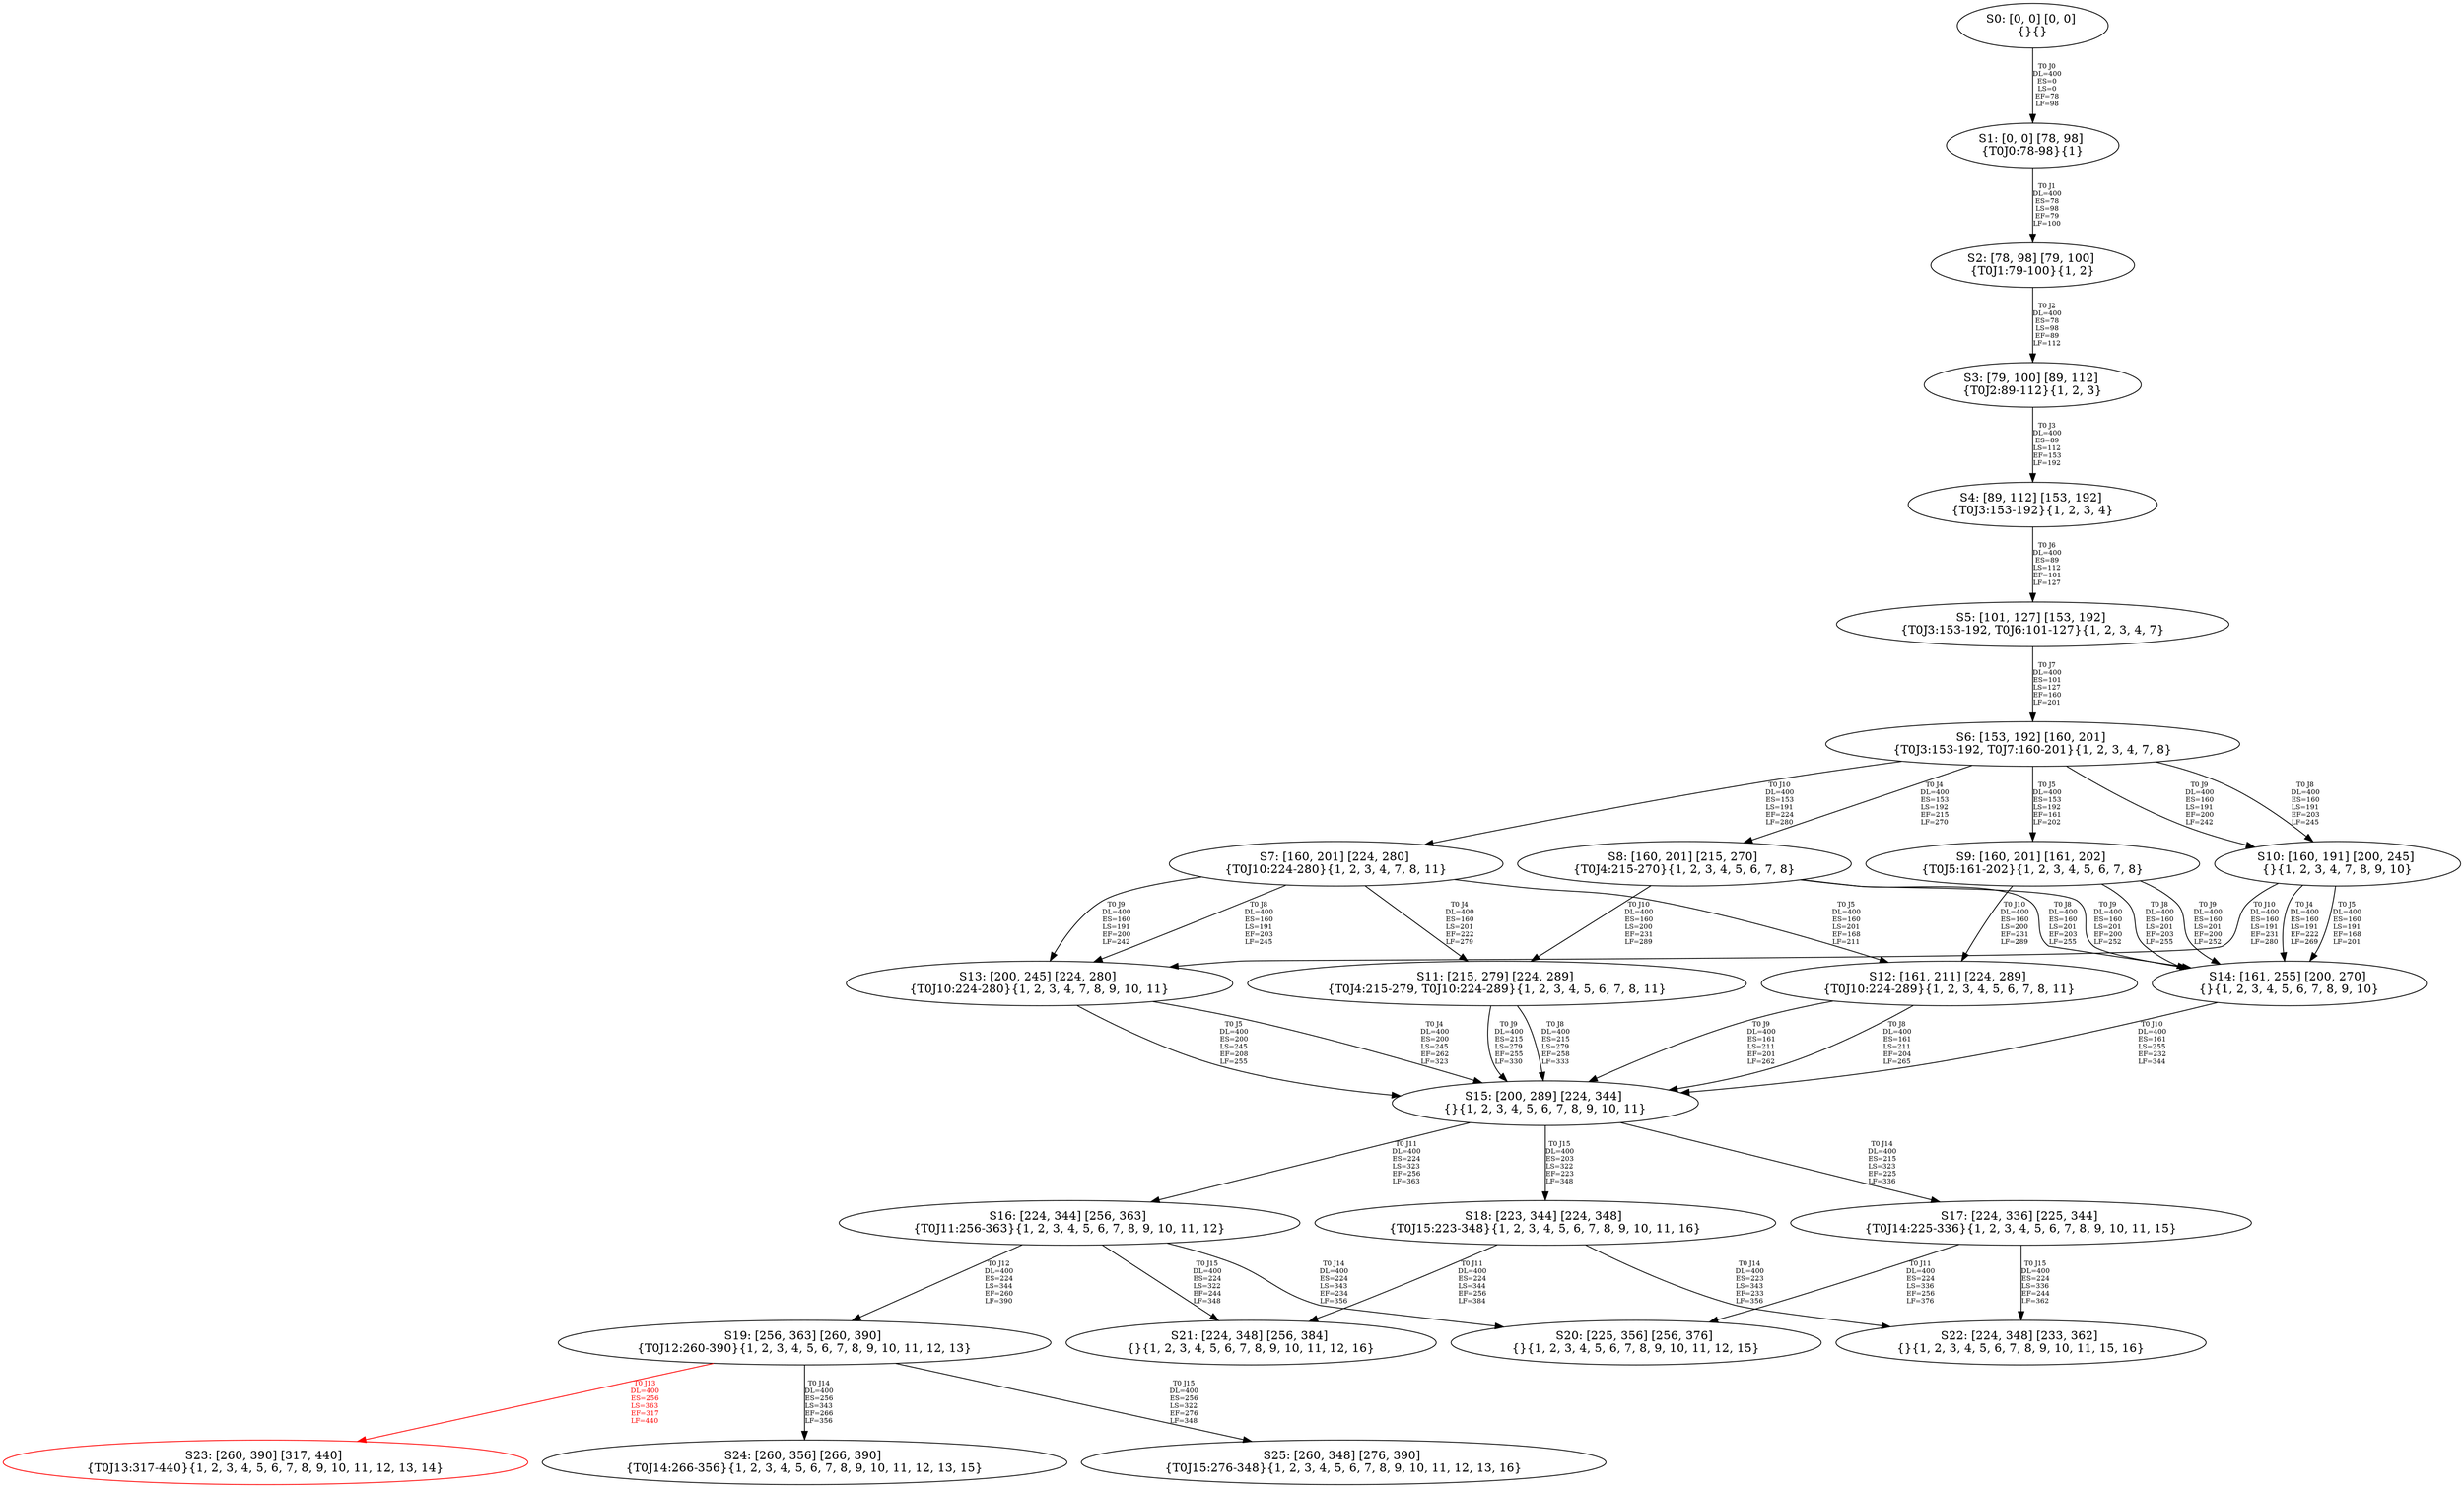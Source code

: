 digraph {
	S0[label="S0: [0, 0] [0, 0] \n{}{}"];
	S1[label="S1: [0, 0] [78, 98] \n{T0J0:78-98}{1}"];
	S2[label="S2: [78, 98] [79, 100] \n{T0J1:79-100}{1, 2}"];
	S3[label="S3: [79, 100] [89, 112] \n{T0J2:89-112}{1, 2, 3}"];
	S4[label="S4: [89, 112] [153, 192] \n{T0J3:153-192}{1, 2, 3, 4}"];
	S5[label="S5: [101, 127] [153, 192] \n{T0J3:153-192, T0J6:101-127}{1, 2, 3, 4, 7}"];
	S6[label="S6: [153, 192] [160, 201] \n{T0J3:153-192, T0J7:160-201}{1, 2, 3, 4, 7, 8}"];
	S7[label="S7: [160, 201] [224, 280] \n{T0J10:224-280}{1, 2, 3, 4, 7, 8, 11}"];
	S8[label="S8: [160, 201] [215, 270] \n{T0J4:215-270}{1, 2, 3, 4, 5, 6, 7, 8}"];
	S9[label="S9: [160, 201] [161, 202] \n{T0J5:161-202}{1, 2, 3, 4, 5, 6, 7, 8}"];
	S10[label="S10: [160, 191] [200, 245] \n{}{1, 2, 3, 4, 7, 8, 9, 10}"];
	S11[label="S11: [215, 279] [224, 289] \n{T0J4:215-279, T0J10:224-289}{1, 2, 3, 4, 5, 6, 7, 8, 11}"];
	S12[label="S12: [161, 211] [224, 289] \n{T0J10:224-289}{1, 2, 3, 4, 5, 6, 7, 8, 11}"];
	S13[label="S13: [200, 245] [224, 280] \n{T0J10:224-280}{1, 2, 3, 4, 7, 8, 9, 10, 11}"];
	S14[label="S14: [161, 255] [200, 270] \n{}{1, 2, 3, 4, 5, 6, 7, 8, 9, 10}"];
	S15[label="S15: [200, 289] [224, 344] \n{}{1, 2, 3, 4, 5, 6, 7, 8, 9, 10, 11}"];
	S16[label="S16: [224, 344] [256, 363] \n{T0J11:256-363}{1, 2, 3, 4, 5, 6, 7, 8, 9, 10, 11, 12}"];
	S17[label="S17: [224, 336] [225, 344] \n{T0J14:225-336}{1, 2, 3, 4, 5, 6, 7, 8, 9, 10, 11, 15}"];
	S18[label="S18: [223, 344] [224, 348] \n{T0J15:223-348}{1, 2, 3, 4, 5, 6, 7, 8, 9, 10, 11, 16}"];
	S19[label="S19: [256, 363] [260, 390] \n{T0J12:260-390}{1, 2, 3, 4, 5, 6, 7, 8, 9, 10, 11, 12, 13}"];
	S20[label="S20: [225, 356] [256, 376] \n{}{1, 2, 3, 4, 5, 6, 7, 8, 9, 10, 11, 12, 15}"];
	S21[label="S21: [224, 348] [256, 384] \n{}{1, 2, 3, 4, 5, 6, 7, 8, 9, 10, 11, 12, 16}"];
	S22[label="S22: [224, 348] [233, 362] \n{}{1, 2, 3, 4, 5, 6, 7, 8, 9, 10, 11, 15, 16}"];
	S23[label="S23: [260, 390] [317, 440] \n{T0J13:317-440}{1, 2, 3, 4, 5, 6, 7, 8, 9, 10, 11, 12, 13, 14}"];
	S24[label="S24: [260, 356] [266, 390] \n{T0J14:266-356}{1, 2, 3, 4, 5, 6, 7, 8, 9, 10, 11, 12, 13, 15}"];
	S25[label="S25: [260, 348] [276, 390] \n{T0J15:276-348}{1, 2, 3, 4, 5, 6, 7, 8, 9, 10, 11, 12, 13, 16}"];
	S0 -> S1[label="T0 J0\nDL=400\nES=0\nLS=0\nEF=78\nLF=98",fontsize=8];
	S1 -> S2[label="T0 J1\nDL=400\nES=78\nLS=98\nEF=79\nLF=100",fontsize=8];
	S2 -> S3[label="T0 J2\nDL=400\nES=78\nLS=98\nEF=89\nLF=112",fontsize=8];
	S3 -> S4[label="T0 J3\nDL=400\nES=89\nLS=112\nEF=153\nLF=192",fontsize=8];
	S4 -> S5[label="T0 J6\nDL=400\nES=89\nLS=112\nEF=101\nLF=127",fontsize=8];
	S5 -> S6[label="T0 J7\nDL=400\nES=101\nLS=127\nEF=160\nLF=201",fontsize=8];
	S6 -> S8[label="T0 J4\nDL=400\nES=153\nLS=192\nEF=215\nLF=270",fontsize=8];
	S6 -> S9[label="T0 J5\nDL=400\nES=153\nLS=192\nEF=161\nLF=202",fontsize=8];
	S6 -> S10[label="T0 J8\nDL=400\nES=160\nLS=191\nEF=203\nLF=245",fontsize=8];
	S6 -> S10[label="T0 J9\nDL=400\nES=160\nLS=191\nEF=200\nLF=242",fontsize=8];
	S6 -> S7[label="T0 J10\nDL=400\nES=153\nLS=191\nEF=224\nLF=280",fontsize=8];
	S7 -> S11[label="T0 J4\nDL=400\nES=160\nLS=201\nEF=222\nLF=279",fontsize=8];
	S7 -> S12[label="T0 J5\nDL=400\nES=160\nLS=201\nEF=168\nLF=211",fontsize=8];
	S7 -> S13[label="T0 J8\nDL=400\nES=160\nLS=191\nEF=203\nLF=245",fontsize=8];
	S7 -> S13[label="T0 J9\nDL=400\nES=160\nLS=191\nEF=200\nLF=242",fontsize=8];
	S8 -> S14[label="T0 J8\nDL=400\nES=160\nLS=201\nEF=203\nLF=255",fontsize=8];
	S8 -> S14[label="T0 J9\nDL=400\nES=160\nLS=201\nEF=200\nLF=252",fontsize=8];
	S8 -> S11[label="T0 J10\nDL=400\nES=160\nLS=200\nEF=231\nLF=289",fontsize=8];
	S9 -> S14[label="T0 J8\nDL=400\nES=160\nLS=201\nEF=203\nLF=255",fontsize=8];
	S9 -> S14[label="T0 J9\nDL=400\nES=160\nLS=201\nEF=200\nLF=252",fontsize=8];
	S9 -> S12[label="T0 J10\nDL=400\nES=160\nLS=200\nEF=231\nLF=289",fontsize=8];
	S10 -> S14[label="T0 J4\nDL=400\nES=160\nLS=191\nEF=222\nLF=269",fontsize=8];
	S10 -> S14[label="T0 J5\nDL=400\nES=160\nLS=191\nEF=168\nLF=201",fontsize=8];
	S10 -> S13[label="T0 J10\nDL=400\nES=160\nLS=191\nEF=231\nLF=280",fontsize=8];
	S11 -> S15[label="T0 J8\nDL=400\nES=215\nLS=279\nEF=258\nLF=333",fontsize=8];
	S11 -> S15[label="T0 J9\nDL=400\nES=215\nLS=279\nEF=255\nLF=330",fontsize=8];
	S12 -> S15[label="T0 J8\nDL=400\nES=161\nLS=211\nEF=204\nLF=265",fontsize=8];
	S12 -> S15[label="T0 J9\nDL=400\nES=161\nLS=211\nEF=201\nLF=262",fontsize=8];
	S13 -> S15[label="T0 J4\nDL=400\nES=200\nLS=245\nEF=262\nLF=323",fontsize=8];
	S13 -> S15[label="T0 J5\nDL=400\nES=200\nLS=245\nEF=208\nLF=255",fontsize=8];
	S14 -> S15[label="T0 J10\nDL=400\nES=161\nLS=255\nEF=232\nLF=344",fontsize=8];
	S15 -> S16[label="T0 J11\nDL=400\nES=224\nLS=323\nEF=256\nLF=363",fontsize=8];
	S15 -> S17[label="T0 J14\nDL=400\nES=215\nLS=323\nEF=225\nLF=336",fontsize=8];
	S15 -> S18[label="T0 J15\nDL=400\nES=203\nLS=322\nEF=223\nLF=348",fontsize=8];
	S16 -> S19[label="T0 J12\nDL=400\nES=224\nLS=344\nEF=260\nLF=390",fontsize=8];
	S16 -> S20[label="T0 J14\nDL=400\nES=224\nLS=343\nEF=234\nLF=356",fontsize=8];
	S16 -> S21[label="T0 J15\nDL=400\nES=224\nLS=322\nEF=244\nLF=348",fontsize=8];
	S17 -> S20[label="T0 J11\nDL=400\nES=224\nLS=336\nEF=256\nLF=376",fontsize=8];
	S17 -> S22[label="T0 J15\nDL=400\nES=224\nLS=336\nEF=244\nLF=362",fontsize=8];
	S18 -> S21[label="T0 J11\nDL=400\nES=224\nLS=344\nEF=256\nLF=384",fontsize=8];
	S18 -> S22[label="T0 J14\nDL=400\nES=223\nLS=343\nEF=233\nLF=356",fontsize=8];
	S19 -> S23[label="T0 J13\nDL=400\nES=256\nLS=363\nEF=317\nLF=440",color=Red,fontcolor=Red,fontsize=8];
S23[color=Red];
	S19 -> S24[label="T0 J14\nDL=400\nES=256\nLS=343\nEF=266\nLF=356",fontsize=8];
	S19 -> S25[label="T0 J15\nDL=400\nES=256\nLS=322\nEF=276\nLF=348",fontsize=8];
}
